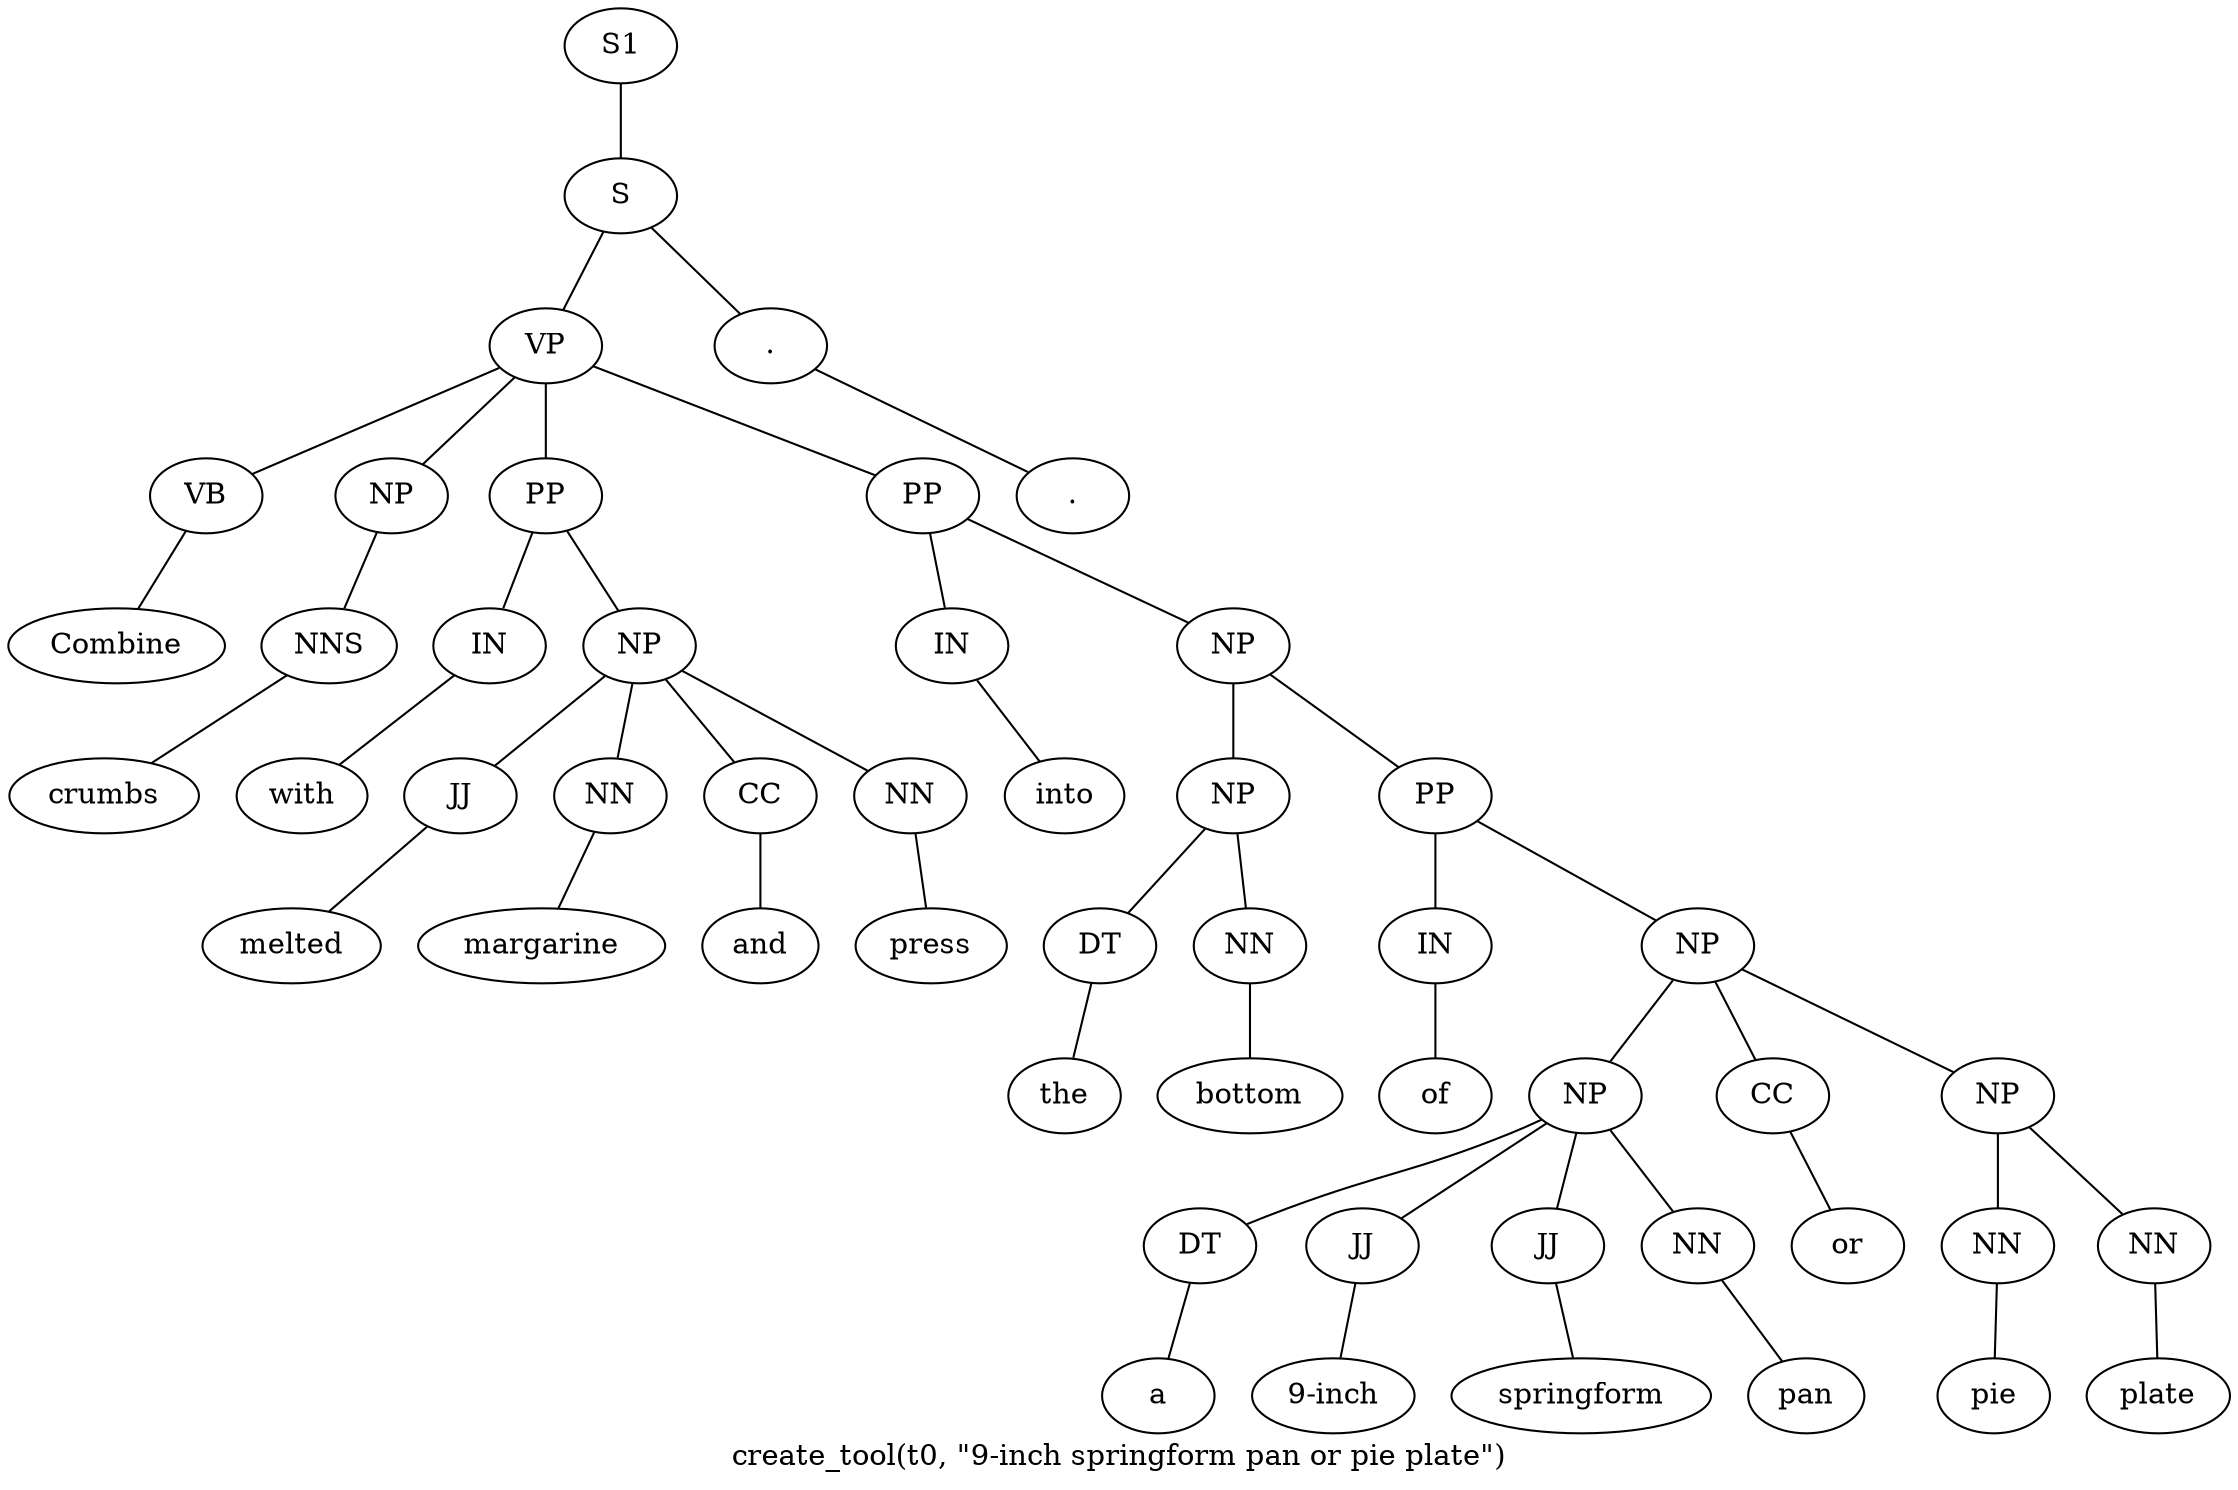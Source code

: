 graph SyntaxGraph {
	label = "create_tool(t0, \"9-inch springform pan or pie plate\")";
	Node0 [label="S1"];
	Node1 [label="S"];
	Node2 [label="VP"];
	Node3 [label="VB"];
	Node4 [label="Combine"];
	Node5 [label="NP"];
	Node6 [label="NNS"];
	Node7 [label="crumbs"];
	Node8 [label="PP"];
	Node9 [label="IN"];
	Node10 [label="with"];
	Node11 [label="NP"];
	Node12 [label="JJ"];
	Node13 [label="melted"];
	Node14 [label="NN"];
	Node15 [label="margarine"];
	Node16 [label="CC"];
	Node17 [label="and"];
	Node18 [label="NN"];
	Node19 [label="press"];
	Node20 [label="PP"];
	Node21 [label="IN"];
	Node22 [label="into"];
	Node23 [label="NP"];
	Node24 [label="NP"];
	Node25 [label="DT"];
	Node26 [label="the"];
	Node27 [label="NN"];
	Node28 [label="bottom"];
	Node29 [label="PP"];
	Node30 [label="IN"];
	Node31 [label="of"];
	Node32 [label="NP"];
	Node33 [label="NP"];
	Node34 [label="DT"];
	Node35 [label="a"];
	Node36 [label="JJ"];
	Node37 [label="9-inch"];
	Node38 [label="JJ"];
	Node39 [label="springform"];
	Node40 [label="NN"];
	Node41 [label="pan"];
	Node42 [label="CC"];
	Node43 [label="or"];
	Node44 [label="NP"];
	Node45 [label="NN"];
	Node46 [label="pie"];
	Node47 [label="NN"];
	Node48 [label="plate"];
	Node49 [label="."];
	Node50 [label="."];

	Node0 -- Node1;
	Node1 -- Node2;
	Node1 -- Node49;
	Node2 -- Node3;
	Node2 -- Node5;
	Node2 -- Node8;
	Node2 -- Node20;
	Node3 -- Node4;
	Node5 -- Node6;
	Node6 -- Node7;
	Node8 -- Node9;
	Node8 -- Node11;
	Node9 -- Node10;
	Node11 -- Node12;
	Node11 -- Node14;
	Node11 -- Node16;
	Node11 -- Node18;
	Node12 -- Node13;
	Node14 -- Node15;
	Node16 -- Node17;
	Node18 -- Node19;
	Node20 -- Node21;
	Node20 -- Node23;
	Node21 -- Node22;
	Node23 -- Node24;
	Node23 -- Node29;
	Node24 -- Node25;
	Node24 -- Node27;
	Node25 -- Node26;
	Node27 -- Node28;
	Node29 -- Node30;
	Node29 -- Node32;
	Node30 -- Node31;
	Node32 -- Node33;
	Node32 -- Node42;
	Node32 -- Node44;
	Node33 -- Node34;
	Node33 -- Node36;
	Node33 -- Node38;
	Node33 -- Node40;
	Node34 -- Node35;
	Node36 -- Node37;
	Node38 -- Node39;
	Node40 -- Node41;
	Node42 -- Node43;
	Node44 -- Node45;
	Node44 -- Node47;
	Node45 -- Node46;
	Node47 -- Node48;
	Node49 -- Node50;
}